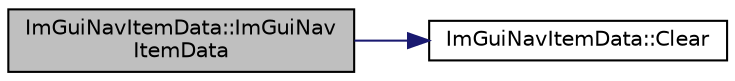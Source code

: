 digraph "ImGuiNavItemData::ImGuiNavItemData"
{
 // LATEX_PDF_SIZE
  edge [fontname="Helvetica",fontsize="10",labelfontname="Helvetica",labelfontsize="10"];
  node [fontname="Helvetica",fontsize="10",shape=record];
  rankdir="LR";
  Node1 [label="ImGuiNavItemData::ImGuiNav\lItemData",height=0.2,width=0.4,color="black", fillcolor="grey75", style="filled", fontcolor="black",tooltip=" "];
  Node1 -> Node2 [color="midnightblue",fontsize="10",style="solid",fontname="Helvetica"];
  Node2 [label="ImGuiNavItemData::Clear",height=0.2,width=0.4,color="black", fillcolor="white", style="filled",URL="$struct_im_gui_nav_item_data.html#a9da855d3d6ce1467b62ca21fbc0a4f09",tooltip=" "];
}

